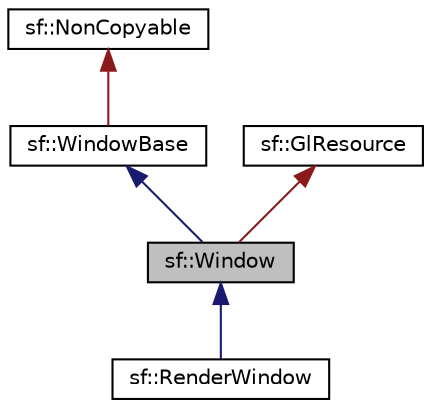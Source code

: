 digraph "sf::Window"
{
 // LATEX_PDF_SIZE
  edge [fontname="Helvetica",fontsize="10",labelfontname="Helvetica",labelfontsize="10"];
  node [fontname="Helvetica",fontsize="10",shape=record];
  Node1 [label="sf::Window",height=0.2,width=0.4,color="black", fillcolor="grey75", style="filled", fontcolor="black",tooltip="Window that serves as a target for OpenGL rendering."];
  Node2 -> Node1 [dir="back",color="midnightblue",fontsize="10",style="solid"];
  Node2 [label="sf::WindowBase",height=0.2,width=0.4,color="black", fillcolor="white", style="filled",URL="$d2/d1d/classsf_1_1WindowBase.html",tooltip="Window that serves as a base for other windows."];
  Node3 -> Node2 [dir="back",color="firebrick4",fontsize="10",style="solid"];
  Node3 [label="sf::NonCopyable",height=0.2,width=0.4,color="black", fillcolor="white", style="filled",URL="$d0/da7/classsf_1_1NonCopyable.html",tooltip="Utility class that makes any derived class non-copyable."];
  Node4 -> Node1 [dir="back",color="firebrick4",fontsize="10",style="solid"];
  Node4 [label="sf::GlResource",height=0.2,width=0.4,color="black", fillcolor="white", style="filled",URL="$d7/db6/classsf_1_1GlResource.html",tooltip="Base class for classes that require an OpenGL context."];
  Node1 -> Node5 [dir="back",color="midnightblue",fontsize="10",style="solid"];
  Node5 [label="sf::RenderWindow",height=0.2,width=0.4,color="black", fillcolor="white", style="filled",URL="$dd/dd0/classsf_1_1RenderWindow.html",tooltip="Window that can serve as a target for 2D drawing."];
}
